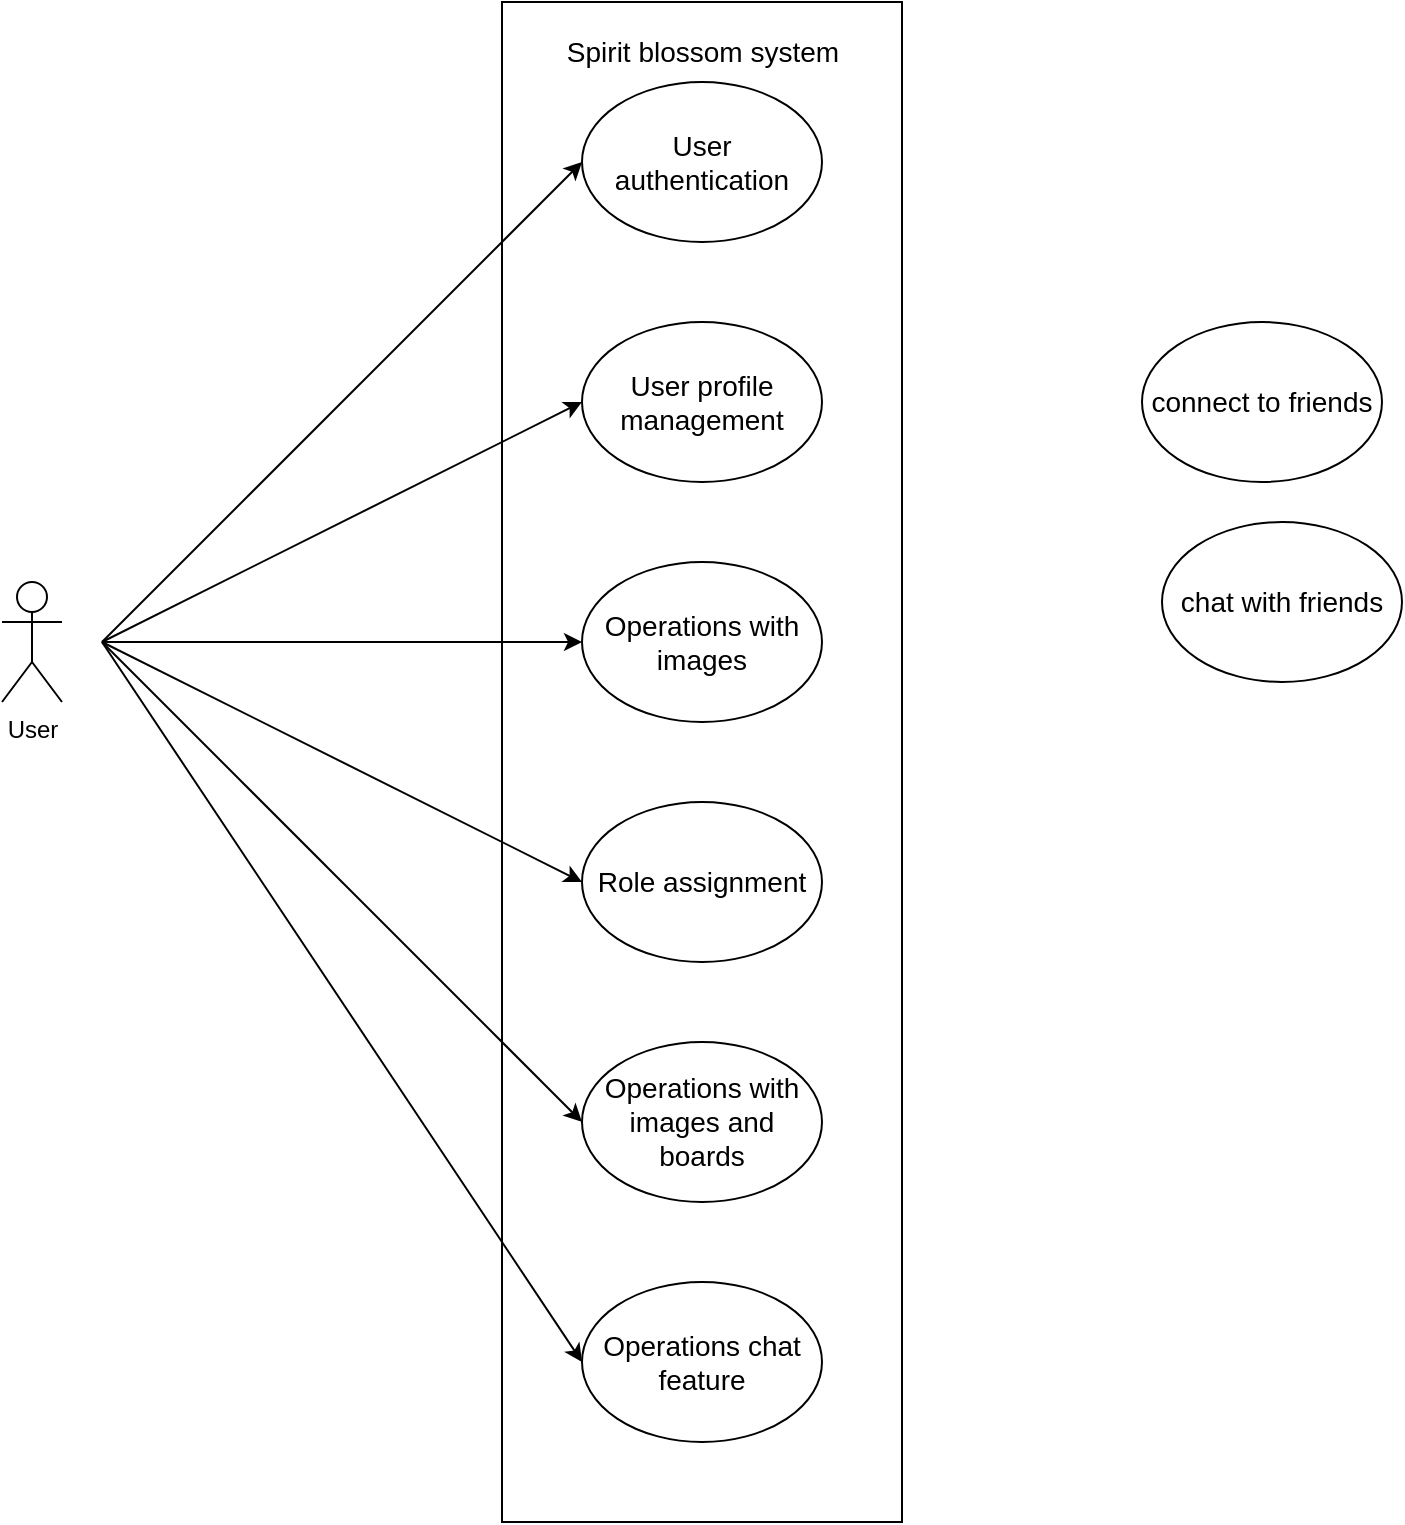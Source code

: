 <mxfile version="27.0.2" pages="5">
  <diagram name="usecase: overview" id="8qd6roZ6ThBv2jXPE47m">
    <mxGraphModel dx="1042" dy="1726" grid="1" gridSize="10" guides="1" tooltips="1" connect="1" arrows="1" fold="1" page="1" pageScale="1" pageWidth="850" pageHeight="1100" math="0" shadow="0">
      <root>
        <mxCell id="0" />
        <mxCell id="1" parent="0" />
        <mxCell id="oI3ljKUJARMwCOaqGTLG-4" value="&lt;span style=&quot;font-size: 14px;&quot;&gt;User profile management&lt;/span&gt;" style="ellipse;whiteSpace=wrap;html=1;fillColor=default;" parent="1" vertex="1">
          <mxGeometry x="600" width="120" height="80" as="geometry" />
        </mxCell>
        <mxCell id="oI3ljKUJARMwCOaqGTLG-6" value="&lt;span style=&quot;font-size: 14px;&quot;&gt;User authentication&lt;/span&gt;" style="ellipse;whiteSpace=wrap;html=1;fillColor=default;" parent="1" vertex="1">
          <mxGeometry x="600" y="-120" width="120" height="80" as="geometry" />
        </mxCell>
        <mxCell id="oI3ljKUJARMwCOaqGTLG-12" value="&lt;span style=&quot;font-size: 14px;&quot;&gt;connect to friends&lt;/span&gt;" style="ellipse;whiteSpace=wrap;html=1;fillColor=none;" parent="1" vertex="1">
          <mxGeometry x="880" width="120" height="80" as="geometry" />
        </mxCell>
        <mxCell id="oI3ljKUJARMwCOaqGTLG-13" value="&lt;span style=&quot;font-size: 14px;&quot;&gt;chat with friends&lt;/span&gt;" style="ellipse;whiteSpace=wrap;html=1;fillColor=none;" parent="1" vertex="1">
          <mxGeometry x="890" y="100" width="120" height="80" as="geometry" />
        </mxCell>
        <mxCell id="oI3ljKUJARMwCOaqGTLG-17" value="&lt;font style=&quot;font-size: 14px;&quot;&gt;Operations with images&lt;/font&gt;" style="ellipse;whiteSpace=wrap;html=1;fillColor=default;" parent="1" vertex="1">
          <mxGeometry x="600" y="120" width="120" height="80" as="geometry" />
        </mxCell>
        <mxCell id="oI3ljKUJARMwCOaqGTLG-18" value="&lt;span style=&quot;font-size: 14px;&quot;&gt;Role assignment&lt;/span&gt;" style="ellipse;whiteSpace=wrap;html=1;fillColor=default;" parent="1" vertex="1">
          <mxGeometry x="600" y="240" width="120" height="80" as="geometry" />
        </mxCell>
        <mxCell id="oI3ljKUJARMwCOaqGTLG-19" value="&lt;font style=&quot;font-size: 14px;&quot;&gt;Operations with images and boards&lt;/font&gt;" style="ellipse;whiteSpace=wrap;html=1;fillColor=default;" parent="1" vertex="1">
          <mxGeometry x="600" y="360" width="120" height="80" as="geometry" />
        </mxCell>
        <mxCell id="oI3ljKUJARMwCOaqGTLG-20" value="&lt;font style=&quot;font-size: 14px;&quot;&gt;Operations chat feature&lt;/font&gt;" style="ellipse;whiteSpace=wrap;html=1;fillColor=default;" parent="1" vertex="1">
          <mxGeometry x="600" y="480" width="120" height="80" as="geometry" />
        </mxCell>
        <mxCell id="oI3ljKUJARMwCOaqGTLG-21" value="User" style="shape=umlActor;verticalLabelPosition=bottom;verticalAlign=top;html=1;outlineConnect=0;" parent="1" vertex="1">
          <mxGeometry x="310" y="130" width="30" height="60" as="geometry" />
        </mxCell>
        <mxCell id="oI3ljKUJARMwCOaqGTLG-22" value="" style="rounded=0;whiteSpace=wrap;html=1;fillColor=none;" parent="1" vertex="1">
          <mxGeometry x="560" y="-160" width="200" height="760" as="geometry" />
        </mxCell>
        <mxCell id="oI3ljKUJARMwCOaqGTLG-23" value="&lt;font style=&quot;font-size: 14px;&quot;&gt;Spirit blossom system&lt;/font&gt;" style="text;html=1;align=center;verticalAlign=middle;resizable=0;points=[];autosize=1;strokeColor=none;fillColor=none;" parent="1" vertex="1">
          <mxGeometry x="580" y="-150" width="160" height="30" as="geometry" />
        </mxCell>
        <mxCell id="oI3ljKUJARMwCOaqGTLG-25" value="" style="endArrow=classic;html=1;rounded=0;entryX=0;entryY=0.5;entryDx=0;entryDy=0;" parent="1" target="oI3ljKUJARMwCOaqGTLG-6" edge="1">
          <mxGeometry width="50" height="50" relative="1" as="geometry">
            <mxPoint x="360" y="160" as="sourcePoint" />
            <mxPoint x="500" y="-20" as="targetPoint" />
          </mxGeometry>
        </mxCell>
        <mxCell id="oI3ljKUJARMwCOaqGTLG-26" value="" style="endArrow=classic;html=1;rounded=0;entryX=0;entryY=0.5;entryDx=0;entryDy=0;" parent="1" target="oI3ljKUJARMwCOaqGTLG-4" edge="1">
          <mxGeometry width="50" height="50" relative="1" as="geometry">
            <mxPoint x="360" y="160" as="sourcePoint" />
            <mxPoint x="610" y="-30" as="targetPoint" />
          </mxGeometry>
        </mxCell>
        <mxCell id="oI3ljKUJARMwCOaqGTLG-27" value="" style="endArrow=classic;html=1;rounded=0;entryX=0;entryY=0.5;entryDx=0;entryDy=0;" parent="1" target="oI3ljKUJARMwCOaqGTLG-17" edge="1">
          <mxGeometry width="50" height="50" relative="1" as="geometry">
            <mxPoint x="360" y="160" as="sourcePoint" />
            <mxPoint x="610" y="70" as="targetPoint" />
          </mxGeometry>
        </mxCell>
        <mxCell id="oI3ljKUJARMwCOaqGTLG-28" value="" style="endArrow=classic;html=1;rounded=0;entryX=0;entryY=0.5;entryDx=0;entryDy=0;" parent="1" target="oI3ljKUJARMwCOaqGTLG-18" edge="1">
          <mxGeometry width="50" height="50" relative="1" as="geometry">
            <mxPoint x="360" y="160" as="sourcePoint" />
            <mxPoint x="610" y="170" as="targetPoint" />
          </mxGeometry>
        </mxCell>
        <mxCell id="oI3ljKUJARMwCOaqGTLG-29" value="" style="endArrow=classic;html=1;rounded=0;entryX=0;entryY=0.5;entryDx=0;entryDy=0;" parent="1" target="oI3ljKUJARMwCOaqGTLG-19" edge="1">
          <mxGeometry width="50" height="50" relative="1" as="geometry">
            <mxPoint x="360" y="160" as="sourcePoint" />
            <mxPoint x="610" y="290" as="targetPoint" />
          </mxGeometry>
        </mxCell>
        <mxCell id="oI3ljKUJARMwCOaqGTLG-30" value="" style="endArrow=classic;html=1;rounded=0;entryX=0;entryY=0.5;entryDx=0;entryDy=0;" parent="1" target="oI3ljKUJARMwCOaqGTLG-20" edge="1">
          <mxGeometry width="50" height="50" relative="1" as="geometry">
            <mxPoint x="360" y="160" as="sourcePoint" />
            <mxPoint x="610" y="410" as="targetPoint" />
          </mxGeometry>
        </mxCell>
      </root>
    </mxGraphModel>
  </diagram>
  <diagram id="8w7cwLsrvtpw3abO1tja" name="usecase: User authentication">
    <mxGraphModel dx="1097" dy="659" grid="1" gridSize="10" guides="1" tooltips="1" connect="1" arrows="1" fold="1" page="1" pageScale="1" pageWidth="850" pageHeight="1100" math="0" shadow="0">
      <root>
        <mxCell id="0" />
        <mxCell id="1" parent="0" />
        <mxCell id="aC15Dz10dUNv0hG7zMVB-1" value="&lt;font style=&quot;font-size: 14px;&quot;&gt;User authentication&lt;/font&gt;" style="ellipse;whiteSpace=wrap;html=1;fillColor=none;" parent="1" vertex="1">
          <mxGeometry x="280" y="280" width="120" height="80" as="geometry" />
        </mxCell>
        <mxCell id="vP6x81Ig6uD0xKK5L43M-1" value="&lt;font style=&quot;font-size: 14px;&quot;&gt;Sign up&lt;/font&gt;" style="ellipse;whiteSpace=wrap;html=1;fillColor=none;" parent="1" vertex="1">
          <mxGeometry x="520" y="440" width="120" height="80" as="geometry" />
        </mxCell>
        <mxCell id="vP6x81Ig6uD0xKK5L43M-2" value="&lt;font style=&quot;font-size: 14px;&quot;&gt;Sign in&lt;/font&gt;" style="ellipse;whiteSpace=wrap;html=1;fillColor=none;" parent="1" vertex="1">
          <mxGeometry x="520" y="160" width="120" height="80" as="geometry" />
        </mxCell>
        <mxCell id="vP6x81Ig6uD0xKK5L43M-4" value="&lt;font style=&quot;font-size: 14px;&quot;&gt;Sign in with email and password&lt;/font&gt;" style="ellipse;whiteSpace=wrap;html=1;fillColor=none;" parent="1" vertex="1">
          <mxGeometry x="760" y="80" width="120" height="80" as="geometry" />
        </mxCell>
        <mxCell id="vP6x81Ig6uD0xKK5L43M-6" value="&lt;font style=&quot;font-size: 14px;&quot;&gt;Sign in with Google&lt;/font&gt;" style="ellipse;whiteSpace=wrap;html=1;fillColor=none;" parent="1" vertex="1">
          <mxGeometry x="760" y="240" width="120" height="80" as="geometry" />
        </mxCell>
        <mxCell id="vP6x81Ig6uD0xKK5L43M-7" value="" style="endArrow=classic;html=1;rounded=0;exitX=1;exitY=0.5;exitDx=0;exitDy=0;entryX=0;entryY=0.5;entryDx=0;entryDy=0;" parent="1" source="aC15Dz10dUNv0hG7zMVB-1" target="vP6x81Ig6uD0xKK5L43M-2" edge="1">
          <mxGeometry width="50" height="50" relative="1" as="geometry">
            <mxPoint x="620" y="230" as="sourcePoint" />
            <mxPoint x="670" y="180" as="targetPoint" />
          </mxGeometry>
        </mxCell>
        <mxCell id="vP6x81Ig6uD0xKK5L43M-8" value="&amp;lt;&amp;lt;include&amp;gt;&amp;gt;" style="edgeLabel;html=1;align=center;verticalAlign=middle;resizable=0;points=[];" parent="vP6x81Ig6uD0xKK5L43M-7" vertex="1" connectable="0">
          <mxGeometry x="-0.014" y="-2" relative="1" as="geometry">
            <mxPoint as="offset" />
          </mxGeometry>
        </mxCell>
        <mxCell id="vP6x81Ig6uD0xKK5L43M-9" value="" style="endArrow=classic;html=1;rounded=0;exitX=1;exitY=0.5;exitDx=0;exitDy=0;entryX=0;entryY=0.5;entryDx=0;entryDy=0;" parent="1" source="aC15Dz10dUNv0hG7zMVB-1" target="vP6x81Ig6uD0xKK5L43M-1" edge="1">
          <mxGeometry width="50" height="50" relative="1" as="geometry">
            <mxPoint x="410" y="330" as="sourcePoint" />
            <mxPoint x="530" y="170" as="targetPoint" />
          </mxGeometry>
        </mxCell>
        <mxCell id="vP6x81Ig6uD0xKK5L43M-10" value="&amp;lt;&amp;lt;include&amp;gt;&amp;gt;" style="edgeLabel;html=1;align=center;verticalAlign=middle;resizable=0;points=[];" parent="vP6x81Ig6uD0xKK5L43M-9" vertex="1" connectable="0">
          <mxGeometry x="-0.014" y="-2" relative="1" as="geometry">
            <mxPoint as="offset" />
          </mxGeometry>
        </mxCell>
        <mxCell id="vP6x81Ig6uD0xKK5L43M-13" value="" style="endArrow=classic;html=1;rounded=0;exitX=1;exitY=0.5;exitDx=0;exitDy=0;entryX=0;entryY=0.5;entryDx=0;entryDy=0;" parent="1" source="vP6x81Ig6uD0xKK5L43M-2" target="vP6x81Ig6uD0xKK5L43M-4" edge="1">
          <mxGeometry width="50" height="50" relative="1" as="geometry">
            <mxPoint x="650" y="170" as="sourcePoint" />
            <mxPoint x="810" y="50" as="targetPoint" />
          </mxGeometry>
        </mxCell>
        <mxCell id="vP6x81Ig6uD0xKK5L43M-14" value="&amp;lt;&amp;lt;include&amp;gt;&amp;gt;" style="edgeLabel;html=1;align=center;verticalAlign=middle;resizable=0;points=[];" parent="vP6x81Ig6uD0xKK5L43M-13" vertex="1" connectable="0">
          <mxGeometry x="-0.014" y="-2" relative="1" as="geometry">
            <mxPoint as="offset" />
          </mxGeometry>
        </mxCell>
        <mxCell id="vP6x81Ig6uD0xKK5L43M-19" value="" style="endArrow=classic;html=1;rounded=0;exitX=0;exitY=0.5;exitDx=0;exitDy=0;entryX=1;entryY=0.5;entryDx=0;entryDy=0;dashed=1;" parent="1" source="vP6x81Ig6uD0xKK5L43M-6" target="vP6x81Ig6uD0xKK5L43M-2" edge="1">
          <mxGeometry width="50" height="50" relative="1" as="geometry">
            <mxPoint x="810" y="50" as="sourcePoint" />
            <mxPoint x="650" y="170" as="targetPoint" />
          </mxGeometry>
        </mxCell>
        <mxCell id="vP6x81Ig6uD0xKK5L43M-20" value="&amp;lt;&amp;lt;extend&amp;gt;&amp;gt;" style="edgeLabel;html=1;align=center;verticalAlign=middle;resizable=0;points=[];" parent="vP6x81Ig6uD0xKK5L43M-19" vertex="1" connectable="0">
          <mxGeometry x="0.018" relative="1" as="geometry">
            <mxPoint as="offset" />
          </mxGeometry>
        </mxCell>
        <mxCell id="vP6x81Ig6uD0xKK5L43M-21" value="&lt;font style=&quot;font-size: 14px;&quot;&gt;Remember password&lt;/font&gt;" style="ellipse;whiteSpace=wrap;html=1;fillColor=none;" parent="1" vertex="1">
          <mxGeometry x="960" y="160" width="120" height="80" as="geometry" />
        </mxCell>
        <mxCell id="vP6x81Ig6uD0xKK5L43M-24" value="" style="endArrow=classic;html=1;rounded=0;exitX=0;exitY=0.5;exitDx=0;exitDy=0;entryX=1;entryY=0.5;entryDx=0;entryDy=0;dashed=1;" parent="1" source="vP6x81Ig6uD0xKK5L43M-21" target="vP6x81Ig6uD0xKK5L43M-4" edge="1">
          <mxGeometry width="50" height="50" relative="1" as="geometry">
            <mxPoint x="1090" y="50" as="sourcePoint" />
            <mxPoint x="930" y="50" as="targetPoint" />
          </mxGeometry>
        </mxCell>
        <mxCell id="vP6x81Ig6uD0xKK5L43M-25" value="&amp;lt;&amp;lt;extend&amp;gt;&amp;gt;" style="edgeLabel;html=1;align=center;verticalAlign=middle;resizable=0;points=[];" parent="vP6x81Ig6uD0xKK5L43M-24" vertex="1" connectable="0">
          <mxGeometry x="0.025" y="-3" relative="1" as="geometry">
            <mxPoint as="offset" />
          </mxGeometry>
        </mxCell>
        <mxCell id="vP6x81Ig6uD0xKK5L43M-30" value="User" style="shape=umlActor;verticalLabelPosition=bottom;verticalAlign=top;html=1;outlineConnect=0;" parent="1" vertex="1">
          <mxGeometry x="100" y="290" width="30" height="60" as="geometry" />
        </mxCell>
        <mxCell id="vP6x81Ig6uD0xKK5L43M-31" value="" style="endArrow=classic;html=1;rounded=0;entryX=0;entryY=0.5;entryDx=0;entryDy=0;" parent="1" target="aC15Dz10dUNv0hG7zMVB-1" edge="1">
          <mxGeometry width="50" height="50" relative="1" as="geometry">
            <mxPoint x="160" y="320" as="sourcePoint" />
            <mxPoint x="220" y="320" as="targetPoint" />
          </mxGeometry>
        </mxCell>
        <mxCell id="vP6x81Ig6uD0xKK5L43M-33" value="&lt;font style=&quot;font-size: 14px;&quot;&gt;Forgot password&lt;/font&gt;" style="ellipse;whiteSpace=wrap;html=1;fillColor=none;" parent="1" vertex="1">
          <mxGeometry x="960" width="120" height="80" as="geometry" />
        </mxCell>
        <mxCell id="vP6x81Ig6uD0xKK5L43M-34" value="" style="endArrow=classic;html=1;rounded=0;exitX=0;exitY=0.5;exitDx=0;exitDy=0;entryX=1;entryY=0.5;entryDx=0;entryDy=0;dashed=1;" parent="1" source="vP6x81Ig6uD0xKK5L43M-33" target="vP6x81Ig6uD0xKK5L43M-4" edge="1">
          <mxGeometry width="50" height="50" relative="1" as="geometry">
            <mxPoint x="800" y="240" as="sourcePoint" />
            <mxPoint x="850" y="190" as="targetPoint" />
          </mxGeometry>
        </mxCell>
        <mxCell id="vP6x81Ig6uD0xKK5L43M-35" value="&amp;lt;&amp;lt;extend&amp;gt;&amp;gt;" style="edgeLabel;html=1;align=center;verticalAlign=middle;resizable=0;points=[];" parent="vP6x81Ig6uD0xKK5L43M-34" vertex="1" connectable="0">
          <mxGeometry x="-0.058" y="-1" relative="1" as="geometry">
            <mxPoint as="offset" />
          </mxGeometry>
        </mxCell>
        <mxCell id="DZKf_0S-HtnkibhxbIH7-1" value="&lt;font style=&quot;font-size: 14px;&quot;&gt;Verify user&#39;s email&lt;/font&gt;" style="ellipse;whiteSpace=wrap;html=1;" vertex="1" parent="1">
          <mxGeometry x="760" y="440" width="120" height="80" as="geometry" />
        </mxCell>
        <mxCell id="DZKf_0S-HtnkibhxbIH7-2" value="" style="endArrow=classic;html=1;rounded=0;exitX=1;exitY=0.5;exitDx=0;exitDy=0;entryX=0;entryY=0.5;entryDx=0;entryDy=0;" edge="1" parent="1" source="vP6x81Ig6uD0xKK5L43M-1" target="DZKf_0S-HtnkibhxbIH7-1">
          <mxGeometry width="50" height="50" relative="1" as="geometry">
            <mxPoint x="660" y="350" as="sourcePoint" />
            <mxPoint x="710" y="300" as="targetPoint" />
          </mxGeometry>
        </mxCell>
        <mxCell id="DZKf_0S-HtnkibhxbIH7-5" value="&amp;lt;&amp;lt;include&amp;gt;&amp;gt;" style="edgeLabel;html=1;align=center;verticalAlign=middle;resizable=0;points=[];" vertex="1" connectable="0" parent="DZKf_0S-HtnkibhxbIH7-2">
          <mxGeometry x="0.017" relative="1" as="geometry">
            <mxPoint as="offset" />
          </mxGeometry>
        </mxCell>
        <mxCell id="DZKf_0S-HtnkibhxbIH7-6" value="&lt;font style=&quot;font-size: 14px;&quot;&gt;enter email&lt;/font&gt;" style="ellipse;whiteSpace=wrap;html=1;" vertex="1" parent="1">
          <mxGeometry x="1040" y="320" width="120" height="80" as="geometry" />
        </mxCell>
        <mxCell id="DZKf_0S-HtnkibhxbIH7-7" value="&lt;font style=&quot;font-size: 14px;&quot;&gt;enter password&lt;/font&gt;" style="ellipse;whiteSpace=wrap;html=1;" vertex="1" parent="1">
          <mxGeometry x="1040" y="560" width="120" height="80" as="geometry" />
        </mxCell>
        <mxCell id="DZKf_0S-HtnkibhxbIH7-8" value="&lt;font style=&quot;font-size: 14px;&quot;&gt;enter username&lt;/font&gt;" style="ellipse;whiteSpace=wrap;html=1;" vertex="1" parent="1">
          <mxGeometry x="1040" y="440" width="120" height="80" as="geometry" />
        </mxCell>
        <mxCell id="DZKf_0S-HtnkibhxbIH7-9" value="" style="endArrow=classic;html=1;rounded=0;exitX=1;exitY=0.5;exitDx=0;exitDy=0;entryX=0;entryY=0.5;entryDx=0;entryDy=0;" edge="1" parent="1" source="DZKf_0S-HtnkibhxbIH7-1" target="DZKf_0S-HtnkibhxbIH7-6">
          <mxGeometry width="50" height="50" relative="1" as="geometry">
            <mxPoint x="890" y="430" as="sourcePoint" />
            <mxPoint x="940" y="380" as="targetPoint" />
          </mxGeometry>
        </mxCell>
        <mxCell id="DZKf_0S-HtnkibhxbIH7-10" value="&amp;lt;&amp;lt;include&amp;gt;&amp;gt;" style="edgeLabel;html=1;align=center;verticalAlign=middle;resizable=0;points=[];" vertex="1" connectable="0" parent="DZKf_0S-HtnkibhxbIH7-9">
          <mxGeometry x="0.031" relative="1" as="geometry">
            <mxPoint as="offset" />
          </mxGeometry>
        </mxCell>
        <mxCell id="DZKf_0S-HtnkibhxbIH7-11" value="" style="endArrow=classic;html=1;rounded=0;exitX=1;exitY=0.5;exitDx=0;exitDy=0;entryX=0;entryY=0.5;entryDx=0;entryDy=0;" edge="1" parent="1" source="DZKf_0S-HtnkibhxbIH7-1" target="DZKf_0S-HtnkibhxbIH7-8">
          <mxGeometry width="50" height="50" relative="1" as="geometry">
            <mxPoint x="890" y="490" as="sourcePoint" />
            <mxPoint x="1050" y="370" as="targetPoint" />
          </mxGeometry>
        </mxCell>
        <mxCell id="DZKf_0S-HtnkibhxbIH7-12" value="&amp;lt;&amp;lt;include&amp;gt;&amp;gt;" style="edgeLabel;html=1;align=center;verticalAlign=middle;resizable=0;points=[];" vertex="1" connectable="0" parent="DZKf_0S-HtnkibhxbIH7-11">
          <mxGeometry x="0.031" relative="1" as="geometry">
            <mxPoint as="offset" />
          </mxGeometry>
        </mxCell>
        <mxCell id="DZKf_0S-HtnkibhxbIH7-13" value="" style="endArrow=classic;html=1;rounded=0;exitX=1;exitY=0.5;exitDx=0;exitDy=0;entryX=0;entryY=0.5;entryDx=0;entryDy=0;" edge="1" parent="1" source="DZKf_0S-HtnkibhxbIH7-1" target="DZKf_0S-HtnkibhxbIH7-7">
          <mxGeometry width="50" height="50" relative="1" as="geometry">
            <mxPoint x="900" y="500" as="sourcePoint" />
            <mxPoint x="1060" y="380" as="targetPoint" />
          </mxGeometry>
        </mxCell>
        <mxCell id="DZKf_0S-HtnkibhxbIH7-14" value="&amp;lt;&amp;lt;include&amp;gt;&amp;gt;" style="edgeLabel;html=1;align=center;verticalAlign=middle;resizable=0;points=[];" vertex="1" connectable="0" parent="DZKf_0S-HtnkibhxbIH7-13">
          <mxGeometry x="0.031" relative="1" as="geometry">
            <mxPoint as="offset" />
          </mxGeometry>
        </mxCell>
      </root>
    </mxGraphModel>
  </diagram>
  <diagram id="n3rxjHz1QMaWnR9atAQM" name="usecase: User profile">
    <mxGraphModel dx="1489" dy="1994" grid="1" gridSize="10" guides="1" tooltips="1" connect="1" arrows="1" fold="1" page="1" pageScale="1" pageWidth="850" pageHeight="1100" math="0" shadow="0">
      <root>
        <mxCell id="0" />
        <mxCell id="1" parent="0" />
        <mxCell id="utJ8WNu7ek2MpzlIrywc-1" value="&lt;font style=&quot;font-size: 14px;&quot;&gt;User profile&lt;/font&gt;" style="ellipse;whiteSpace=wrap;html=1;fillColor=default;" parent="1" vertex="1">
          <mxGeometry x="240" y="240" width="120" height="80" as="geometry" />
        </mxCell>
        <mxCell id="utJ8WNu7ek2MpzlIrywc-2" value="&lt;font style=&quot;font-size: 14px;&quot;&gt;View profile&lt;/font&gt;" style="ellipse;whiteSpace=wrap;html=1;fillColor=default;" parent="1" vertex="1">
          <mxGeometry x="440" y="40" width="120" height="80" as="geometry" />
        </mxCell>
        <mxCell id="utJ8WNu7ek2MpzlIrywc-3" value="&lt;font style=&quot;font-size: 14px;&quot;&gt;Edit profile&lt;/font&gt;" style="ellipse;whiteSpace=wrap;html=1;fillColor=default;" parent="1" vertex="1">
          <mxGeometry x="440" y="640" width="120" height="80" as="geometry" />
        </mxCell>
        <mxCell id="utJ8WNu7ek2MpzlIrywc-4" value="" style="endArrow=classic;html=1;rounded=0;exitX=1;exitY=0.5;exitDx=0;exitDy=0;entryX=0;entryY=0.5;entryDx=0;entryDy=0;" parent="1" source="utJ8WNu7ek2MpzlIrywc-1" target="utJ8WNu7ek2MpzlIrywc-2" edge="1">
          <mxGeometry width="50" height="50" relative="1" as="geometry">
            <mxPoint x="400" y="330" as="sourcePoint" />
            <mxPoint x="450" y="280" as="targetPoint" />
          </mxGeometry>
        </mxCell>
        <mxCell id="utJ8WNu7ek2MpzlIrywc-5" value="&amp;lt;&amp;lt;include&amp;gt;&amp;gt;" style="edgeLabel;html=1;align=center;verticalAlign=middle;resizable=0;points=[];" parent="utJ8WNu7ek2MpzlIrywc-4" vertex="1" connectable="0">
          <mxGeometry x="0.005" y="1" relative="1" as="geometry">
            <mxPoint as="offset" />
          </mxGeometry>
        </mxCell>
        <mxCell id="utJ8WNu7ek2MpzlIrywc-6" value="" style="endArrow=classic;html=1;rounded=0;exitX=1;exitY=0.5;exitDx=0;exitDy=0;entryX=0;entryY=0.5;entryDx=0;entryDy=0;" parent="1" source="utJ8WNu7ek2MpzlIrywc-1" target="utJ8WNu7ek2MpzlIrywc-3" edge="1">
          <mxGeometry width="50" height="50" relative="1" as="geometry">
            <mxPoint x="370" y="290" as="sourcePoint" />
            <mxPoint x="490" y="210" as="targetPoint" />
          </mxGeometry>
        </mxCell>
        <mxCell id="utJ8WNu7ek2MpzlIrywc-7" value="&amp;lt;&amp;lt;include&amp;gt;&amp;gt;" style="edgeLabel;html=1;align=center;verticalAlign=middle;resizable=0;points=[];" parent="utJ8WNu7ek2MpzlIrywc-6" vertex="1" connectable="0">
          <mxGeometry x="0.005" y="1" relative="1" as="geometry">
            <mxPoint as="offset" />
          </mxGeometry>
        </mxCell>
        <mxCell id="utJ8WNu7ek2MpzlIrywc-8" value="user" style="shape=umlActor;verticalLabelPosition=bottom;verticalAlign=top;html=1;outlineConnect=0;" parent="1" vertex="1">
          <mxGeometry x="110" y="250" width="30" height="60" as="geometry" />
        </mxCell>
        <mxCell id="utJ8WNu7ek2MpzlIrywc-10" value="" style="endArrow=classic;html=1;rounded=0;entryX=0;entryY=0.5;entryDx=0;entryDy=0;" parent="1" target="utJ8WNu7ek2MpzlIrywc-1" edge="1">
          <mxGeometry width="50" height="50" relative="1" as="geometry">
            <mxPoint x="150" y="280" as="sourcePoint" />
            <mxPoint x="230" y="300" as="targetPoint" />
          </mxGeometry>
        </mxCell>
        <mxCell id="qVqN7ihgOuUaRI0xkBl_-1" value="&lt;font style=&quot;font-size: 14px;&quot;&gt;View image icon&lt;/font&gt;" style="ellipse;whiteSpace=wrap;html=1;" parent="1" vertex="1">
          <mxGeometry x="710" y="-320" width="120" height="80" as="geometry" />
        </mxCell>
        <mxCell id="qVqN7ihgOuUaRI0xkBl_-2" value="" style="endArrow=classic;html=1;rounded=0;exitX=1;exitY=0.5;exitDx=0;exitDy=0;entryX=0;entryY=0.5;entryDx=0;entryDy=0;" parent="1" source="utJ8WNu7ek2MpzlIrywc-2" target="qVqN7ihgOuUaRI0xkBl_-1" edge="1">
          <mxGeometry width="50" height="50" relative="1" as="geometry">
            <mxPoint x="600" y="350" as="sourcePoint" />
            <mxPoint x="650" y="300" as="targetPoint" />
          </mxGeometry>
        </mxCell>
        <mxCell id="qVqN7ihgOuUaRI0xkBl_-7" value="&amp;lt;&amp;lt;include&amp;gt;&amp;gt;" style="edgeLabel;html=1;align=center;verticalAlign=middle;resizable=0;points=[];" parent="qVqN7ihgOuUaRI0xkBl_-2" vertex="1" connectable="0">
          <mxGeometry x="-0.009" relative="1" as="geometry">
            <mxPoint y="1" as="offset" />
          </mxGeometry>
        </mxCell>
        <mxCell id="qVqN7ihgOuUaRI0xkBl_-3" value="&lt;font style=&quot;font-size: 14px;&quot;&gt;View username&lt;/font&gt;" style="ellipse;whiteSpace=wrap;html=1;" parent="1" vertex="1">
          <mxGeometry x="760" y="-230" width="120" height="80" as="geometry" />
        </mxCell>
        <mxCell id="qVqN7ihgOuUaRI0xkBl_-4" value="&lt;font style=&quot;font-size: 14px;&quot;&gt;View quantity of likes&lt;/font&gt;" style="ellipse;whiteSpace=wrap;html=1;" parent="1" vertex="1">
          <mxGeometry x="780" y="-130" width="120" height="80" as="geometry" />
        </mxCell>
        <mxCell id="qVqN7ihgOuUaRI0xkBl_-5" value="&lt;font style=&quot;font-size: 14px;&quot;&gt;View quantity of comments&lt;/font&gt;" style="ellipse;whiteSpace=wrap;html=1;" parent="1" vertex="1">
          <mxGeometry x="780" y="-10" width="120" height="80" as="geometry" />
        </mxCell>
        <mxCell id="qVqN7ihgOuUaRI0xkBl_-8" value="" style="endArrow=classic;html=1;rounded=0;exitX=1;exitY=0.5;exitDx=0;exitDy=0;entryX=0;entryY=0.5;entryDx=0;entryDy=0;" parent="1" source="utJ8WNu7ek2MpzlIrywc-2" target="qVqN7ihgOuUaRI0xkBl_-3" edge="1">
          <mxGeometry width="50" height="50" relative="1" as="geometry">
            <mxPoint x="610" y="210" as="sourcePoint" />
            <mxPoint x="770" y="-270" as="targetPoint" />
          </mxGeometry>
        </mxCell>
        <mxCell id="qVqN7ihgOuUaRI0xkBl_-9" value="&amp;lt;&amp;lt;include&amp;gt;&amp;gt;" style="edgeLabel;html=1;align=center;verticalAlign=middle;resizable=0;points=[];" parent="qVqN7ihgOuUaRI0xkBl_-8" vertex="1" connectable="0">
          <mxGeometry x="-0.009" relative="1" as="geometry">
            <mxPoint y="1" as="offset" />
          </mxGeometry>
        </mxCell>
        <mxCell id="qVqN7ihgOuUaRI0xkBl_-10" value="" style="endArrow=classic;html=1;rounded=0;exitX=1;exitY=0.5;exitDx=0;exitDy=0;entryX=0;entryY=0.5;entryDx=0;entryDy=0;" parent="1" source="utJ8WNu7ek2MpzlIrywc-2" target="qVqN7ihgOuUaRI0xkBl_-4" edge="1">
          <mxGeometry width="50" height="50" relative="1" as="geometry">
            <mxPoint x="610" y="210" as="sourcePoint" />
            <mxPoint x="770" y="-150" as="targetPoint" />
          </mxGeometry>
        </mxCell>
        <mxCell id="qVqN7ihgOuUaRI0xkBl_-11" value="&amp;lt;&amp;lt;include&amp;gt;&amp;gt;" style="edgeLabel;html=1;align=center;verticalAlign=middle;resizable=0;points=[];" parent="qVqN7ihgOuUaRI0xkBl_-10" vertex="1" connectable="0">
          <mxGeometry x="-0.009" relative="1" as="geometry">
            <mxPoint y="1" as="offset" />
          </mxGeometry>
        </mxCell>
        <mxCell id="qVqN7ihgOuUaRI0xkBl_-12" value="" style="endArrow=classic;html=1;rounded=0;exitX=1;exitY=0.5;exitDx=0;exitDy=0;entryX=0;entryY=0.5;entryDx=0;entryDy=0;" parent="1" source="utJ8WNu7ek2MpzlIrywc-2" target="qVqN7ihgOuUaRI0xkBl_-5" edge="1">
          <mxGeometry width="50" height="50" relative="1" as="geometry">
            <mxPoint x="620" y="220" as="sourcePoint" />
            <mxPoint x="780" y="-140" as="targetPoint" />
          </mxGeometry>
        </mxCell>
        <mxCell id="qVqN7ihgOuUaRI0xkBl_-13" value="&amp;lt;&amp;lt;include&amp;gt;&amp;gt;" style="edgeLabel;html=1;align=center;verticalAlign=middle;resizable=0;points=[];" parent="qVqN7ihgOuUaRI0xkBl_-12" vertex="1" connectable="0">
          <mxGeometry x="-0.009" relative="1" as="geometry">
            <mxPoint y="1" as="offset" />
          </mxGeometry>
        </mxCell>
        <mxCell id="qVqN7ihgOuUaRI0xkBl_-14" value="&lt;font style=&quot;font-size: 14px;&quot;&gt;View X link&lt;/font&gt;" style="ellipse;whiteSpace=wrap;html=1;" parent="1" vertex="1">
          <mxGeometry x="800" y="100" width="120" height="80" as="geometry" />
        </mxCell>
        <mxCell id="qVqN7ihgOuUaRI0xkBl_-15" value="&lt;font style=&quot;font-size: 14px;&quot;&gt;View Instagram link&lt;/font&gt;" style="ellipse;whiteSpace=wrap;html=1;" parent="1" vertex="1">
          <mxGeometry x="800" y="200" width="120" height="80" as="geometry" />
        </mxCell>
        <mxCell id="qVqN7ihgOuUaRI0xkBl_-16" value="&lt;font style=&quot;font-size: 14px;&quot;&gt;View artstation link&lt;/font&gt;" style="ellipse;whiteSpace=wrap;html=1;" parent="1" vertex="1">
          <mxGeometry x="800" y="310" width="120" height="80" as="geometry" />
        </mxCell>
        <mxCell id="qVqN7ihgOuUaRI0xkBl_-17" value="" style="endArrow=classic;html=1;rounded=0;exitX=0;exitY=0.5;exitDx=0;exitDy=0;entryX=1;entryY=0.5;entryDx=0;entryDy=0;dashed=1;" parent="1" source="qVqN7ihgOuUaRI0xkBl_-14" target="utJ8WNu7ek2MpzlIrywc-2" edge="1">
          <mxGeometry width="50" height="50" relative="1" as="geometry">
            <mxPoint x="600" y="260" as="sourcePoint" />
            <mxPoint x="650" y="210" as="targetPoint" />
          </mxGeometry>
        </mxCell>
        <mxCell id="qVqN7ihgOuUaRI0xkBl_-18" value="&amp;lt;&amp;lt;extend&amp;gt;&amp;gt;" style="edgeLabel;html=1;align=center;verticalAlign=middle;resizable=0;points=[];" parent="qVqN7ihgOuUaRI0xkBl_-17" vertex="1" connectable="0">
          <mxGeometry x="0.033" y="2" relative="1" as="geometry">
            <mxPoint as="offset" />
          </mxGeometry>
        </mxCell>
        <mxCell id="qVqN7ihgOuUaRI0xkBl_-19" value="" style="endArrow=classic;html=1;rounded=0;exitX=0;exitY=0.5;exitDx=0;exitDy=0;entryX=1;entryY=0.5;entryDx=0;entryDy=0;dashed=1;" parent="1" source="qVqN7ihgOuUaRI0xkBl_-15" target="utJ8WNu7ek2MpzlIrywc-2" edge="1">
          <mxGeometry width="50" height="50" relative="1" as="geometry">
            <mxPoint x="770" y="190" as="sourcePoint" />
            <mxPoint x="610" y="210" as="targetPoint" />
          </mxGeometry>
        </mxCell>
        <mxCell id="qVqN7ihgOuUaRI0xkBl_-20" value="&amp;lt;&amp;lt;extend&amp;gt;&amp;gt;" style="edgeLabel;html=1;align=center;verticalAlign=middle;resizable=0;points=[];" parent="qVqN7ihgOuUaRI0xkBl_-19" vertex="1" connectable="0">
          <mxGeometry x="0.033" y="2" relative="1" as="geometry">
            <mxPoint as="offset" />
          </mxGeometry>
        </mxCell>
        <mxCell id="qVqN7ihgOuUaRI0xkBl_-21" value="" style="endArrow=classic;html=1;rounded=0;exitX=0;exitY=0.5;exitDx=0;exitDy=0;entryX=1;entryY=0.5;entryDx=0;entryDy=0;dashed=1;" parent="1" source="qVqN7ihgOuUaRI0xkBl_-16" target="utJ8WNu7ek2MpzlIrywc-2" edge="1">
          <mxGeometry width="50" height="50" relative="1" as="geometry">
            <mxPoint x="780" y="200" as="sourcePoint" />
            <mxPoint x="620" y="220" as="targetPoint" />
          </mxGeometry>
        </mxCell>
        <mxCell id="qVqN7ihgOuUaRI0xkBl_-22" value="&amp;lt;&amp;lt;extend&amp;gt;&amp;gt;" style="edgeLabel;html=1;align=center;verticalAlign=middle;resizable=0;points=[];" parent="qVqN7ihgOuUaRI0xkBl_-21" vertex="1" connectable="0">
          <mxGeometry x="0.033" y="2" relative="1" as="geometry">
            <mxPoint as="offset" />
          </mxGeometry>
        </mxCell>
        <mxCell id="qVqN7ihgOuUaRI0xkBl_-24" value="&lt;font style=&quot;font-size: 14px;&quot;&gt;Edit image icon&lt;/font&gt;" style="ellipse;whiteSpace=wrap;html=1;" parent="1" vertex="1">
          <mxGeometry x="680" y="440" width="120" height="80" as="geometry" />
        </mxCell>
        <mxCell id="qVqN7ihgOuUaRI0xkBl_-25" value="&lt;font style=&quot;font-size: 14px;&quot;&gt;Edit username&lt;/font&gt;" style="ellipse;whiteSpace=wrap;html=1;" parent="1" vertex="1">
          <mxGeometry x="750" y="530" width="120" height="80" as="geometry" />
        </mxCell>
        <mxCell id="jydihSB6jbh1CS8Bv-i_-23" value="&lt;font style=&quot;font-size: 14px;&quot;&gt;Edit X link&lt;/font&gt;" style="ellipse;whiteSpace=wrap;html=1;" parent="1" vertex="1">
          <mxGeometry x="780" y="640" width="120" height="80" as="geometry" />
        </mxCell>
        <mxCell id="jydihSB6jbh1CS8Bv-i_-24" value="&lt;font style=&quot;font-size: 14px;&quot;&gt;Edit Instagram link&lt;/font&gt;" style="ellipse;whiteSpace=wrap;html=1;" parent="1" vertex="1">
          <mxGeometry x="770" y="740" width="120" height="80" as="geometry" />
        </mxCell>
        <mxCell id="jydihSB6jbh1CS8Bv-i_-25" value="&lt;font style=&quot;font-size: 14px;&quot;&gt;Edit artstation link&lt;/font&gt;" style="ellipse;whiteSpace=wrap;html=1;" parent="1" vertex="1">
          <mxGeometry x="700" y="830" width="120" height="80" as="geometry" />
        </mxCell>
        <mxCell id="jydihSB6jbh1CS8Bv-i_-26" value="" style="endArrow=classic;html=1;rounded=0;exitX=0;exitY=0.5;exitDx=0;exitDy=0;entryX=1;entryY=0;entryDx=0;entryDy=0;dashed=1;" parent="1" source="qVqN7ihgOuUaRI0xkBl_-24" target="utJ8WNu7ek2MpzlIrywc-3" edge="1">
          <mxGeometry width="50" height="50" relative="1" as="geometry">
            <mxPoint x="720" y="660" as="sourcePoint" />
            <mxPoint x="770" y="610" as="targetPoint" />
          </mxGeometry>
        </mxCell>
        <mxCell id="jydihSB6jbh1CS8Bv-i_-27" value="&amp;lt;&amp;lt;extend&amp;gt;&amp;gt;" style="edgeLabel;html=1;align=center;verticalAlign=middle;resizable=0;points=[];" parent="jydihSB6jbh1CS8Bv-i_-26" vertex="1" connectable="0">
          <mxGeometry x="0.013" y="-2" relative="1" as="geometry">
            <mxPoint as="offset" />
          </mxGeometry>
        </mxCell>
        <mxCell id="jydihSB6jbh1CS8Bv-i_-28" value="" style="endArrow=classic;html=1;rounded=0;exitX=0;exitY=0.5;exitDx=0;exitDy=0;entryX=1;entryY=0;entryDx=0;entryDy=0;dashed=1;" parent="1" source="qVqN7ihgOuUaRI0xkBl_-25" edge="1">
          <mxGeometry width="50" height="50" relative="1" as="geometry">
            <mxPoint x="690" y="490" as="sourcePoint" />
            <mxPoint x="552" y="662" as="targetPoint" />
          </mxGeometry>
        </mxCell>
        <mxCell id="jydihSB6jbh1CS8Bv-i_-29" value="&amp;lt;&amp;lt;extend&amp;gt;&amp;gt;" style="edgeLabel;html=1;align=center;verticalAlign=middle;resizable=0;points=[];" parent="jydihSB6jbh1CS8Bv-i_-28" vertex="1" connectable="0">
          <mxGeometry x="0.013" y="-2" relative="1" as="geometry">
            <mxPoint as="offset" />
          </mxGeometry>
        </mxCell>
        <mxCell id="jydihSB6jbh1CS8Bv-i_-30" value="" style="endArrow=classic;html=1;rounded=0;exitX=0;exitY=0.5;exitDx=0;exitDy=0;entryX=1;entryY=0.5;entryDx=0;entryDy=0;dashed=1;" parent="1" source="jydihSB6jbh1CS8Bv-i_-23" edge="1" target="utJ8WNu7ek2MpzlIrywc-3">
          <mxGeometry width="50" height="50" relative="1" as="geometry">
            <mxPoint x="780" y="600" as="sourcePoint" />
            <mxPoint x="562" y="672" as="targetPoint" />
          </mxGeometry>
        </mxCell>
        <mxCell id="jydihSB6jbh1CS8Bv-i_-31" value="&amp;lt;&amp;lt;extend&amp;gt;&amp;gt;" style="edgeLabel;html=1;align=center;verticalAlign=middle;resizable=0;points=[];" parent="jydihSB6jbh1CS8Bv-i_-30" vertex="1" connectable="0">
          <mxGeometry x="0.013" y="-2" relative="1" as="geometry">
            <mxPoint as="offset" />
          </mxGeometry>
        </mxCell>
        <mxCell id="jydihSB6jbh1CS8Bv-i_-32" value="" style="endArrow=classic;html=1;rounded=0;exitX=0;exitY=0.5;exitDx=0;exitDy=0;entryX=0.967;entryY=0.68;entryDx=0;entryDy=0;dashed=1;entryPerimeter=0;" parent="1" source="jydihSB6jbh1CS8Bv-i_-24" target="utJ8WNu7ek2MpzlIrywc-3" edge="1">
          <mxGeometry width="50" height="50" relative="1" as="geometry">
            <mxPoint x="810" y="710" as="sourcePoint" />
            <mxPoint x="572" y="682" as="targetPoint" />
          </mxGeometry>
        </mxCell>
        <mxCell id="jydihSB6jbh1CS8Bv-i_-33" value="&amp;lt;&amp;lt;extend&amp;gt;&amp;gt;" style="edgeLabel;html=1;align=center;verticalAlign=middle;resizable=0;points=[];" parent="jydihSB6jbh1CS8Bv-i_-32" vertex="1" connectable="0">
          <mxGeometry x="0.013" y="-2" relative="1" as="geometry">
            <mxPoint as="offset" />
          </mxGeometry>
        </mxCell>
        <mxCell id="jydihSB6jbh1CS8Bv-i_-34" value="" style="endArrow=classic;html=1;rounded=0;exitX=0;exitY=0.5;exitDx=0;exitDy=0;entryX=1;entryY=1;entryDx=0;entryDy=0;dashed=1;" parent="1" source="jydihSB6jbh1CS8Bv-i_-25" target="utJ8WNu7ek2MpzlIrywc-3" edge="1">
          <mxGeometry width="50" height="50" relative="1" as="geometry">
            <mxPoint x="820" y="720" as="sourcePoint" />
            <mxPoint x="582" y="692" as="targetPoint" />
          </mxGeometry>
        </mxCell>
        <mxCell id="jydihSB6jbh1CS8Bv-i_-35" value="&amp;lt;&amp;lt;extend&amp;gt;&amp;gt;" style="edgeLabel;html=1;align=center;verticalAlign=middle;resizable=0;points=[];" parent="jydihSB6jbh1CS8Bv-i_-34" vertex="1" connectable="0">
          <mxGeometry x="0.013" y="-2" relative="1" as="geometry">
            <mxPoint as="offset" />
          </mxGeometry>
        </mxCell>
      </root>
    </mxGraphModel>
  </diagram>
  <diagram id="5N1Bzyh1fIREl4ynqUs9" name="usecase: post operations">
    <mxGraphModel dx="1097" dy="1759" grid="1" gridSize="10" guides="1" tooltips="1" connect="1" arrows="1" fold="1" page="1" pageScale="1" pageWidth="850" pageHeight="1100" math="0" shadow="0">
      <root>
        <mxCell id="0" />
        <mxCell id="1" parent="0" />
        <mxCell id="x4p8lNUqlXkyw-Xx6HtX-2" value="&lt;font style=&quot;font-size: 14px;&quot;&gt;post&lt;/font&gt;" style="ellipse;whiteSpace=wrap;html=1;" vertex="1" parent="1">
          <mxGeometry x="240" y="280" width="120" height="80" as="geometry" />
        </mxCell>
        <mxCell id="x4p8lNUqlXkyw-Xx6HtX-4" value="&lt;font style=&quot;font-size: 14px;&quot;&gt;create post&lt;/font&gt;" style="ellipse;whiteSpace=wrap;html=1;" vertex="1" parent="1">
          <mxGeometry x="520" width="120" height="80" as="geometry" />
        </mxCell>
        <mxCell id="x4p8lNUqlXkyw-Xx6HtX-5" value="&lt;span style=&quot;font-size: 14px;&quot;&gt;edit post&lt;/span&gt;" style="ellipse;whiteSpace=wrap;html=1;" vertex="1" parent="1">
          <mxGeometry x="520" y="280" width="120" height="80" as="geometry" />
        </mxCell>
        <mxCell id="x4p8lNUqlXkyw-Xx6HtX-6" value="&lt;span style=&quot;font-size: 14px;&quot;&gt;delete post&lt;/span&gt;" style="ellipse;whiteSpace=wrap;html=1;" vertex="1" parent="1">
          <mxGeometry x="520" y="520" width="120" height="80" as="geometry" />
        </mxCell>
        <mxCell id="x4p8lNUqlXkyw-Xx6HtX-7" value="" style="endArrow=classic;html=1;rounded=0;exitX=1;exitY=0.5;exitDx=0;exitDy=0;entryX=0;entryY=0.5;entryDx=0;entryDy=0;" edge="1" parent="1" source="x4p8lNUqlXkyw-Xx6HtX-2" target="x4p8lNUqlXkyw-Xx6HtX-4">
          <mxGeometry width="50" height="50" relative="1" as="geometry">
            <mxPoint x="440" y="320" as="sourcePoint" />
            <mxPoint x="490" y="270" as="targetPoint" />
          </mxGeometry>
        </mxCell>
        <mxCell id="x4p8lNUqlXkyw-Xx6HtX-8" value="&amp;lt;&amp;lt;include&amp;gt;&amp;gt;" style="edgeLabel;html=1;align=center;verticalAlign=middle;resizable=0;points=[];" vertex="1" connectable="0" parent="x4p8lNUqlXkyw-Xx6HtX-7">
          <mxGeometry x="-0.013" y="-1" relative="1" as="geometry">
            <mxPoint as="offset" />
          </mxGeometry>
        </mxCell>
        <mxCell id="x4p8lNUqlXkyw-Xx6HtX-9" value="" style="endArrow=classic;html=1;rounded=0;exitX=1;exitY=0.5;exitDx=0;exitDy=0;entryX=0;entryY=0.5;entryDx=0;entryDy=0;" edge="1" parent="1" source="x4p8lNUqlXkyw-Xx6HtX-2" target="x4p8lNUqlXkyw-Xx6HtX-5">
          <mxGeometry width="50" height="50" relative="1" as="geometry">
            <mxPoint x="370" y="330" as="sourcePoint" />
            <mxPoint x="530" y="210" as="targetPoint" />
          </mxGeometry>
        </mxCell>
        <mxCell id="x4p8lNUqlXkyw-Xx6HtX-10" value="&amp;lt;&amp;lt;include&amp;gt;&amp;gt;" style="edgeLabel;html=1;align=center;verticalAlign=middle;resizable=0;points=[];" vertex="1" connectable="0" parent="x4p8lNUqlXkyw-Xx6HtX-9">
          <mxGeometry x="-0.013" y="-1" relative="1" as="geometry">
            <mxPoint as="offset" />
          </mxGeometry>
        </mxCell>
        <mxCell id="x4p8lNUqlXkyw-Xx6HtX-12" value="" style="endArrow=classic;html=1;rounded=0;exitX=1;exitY=0.5;exitDx=0;exitDy=0;entryX=0;entryY=0.5;entryDx=0;entryDy=0;" edge="1" parent="1" source="x4p8lNUqlXkyw-Xx6HtX-2" target="x4p8lNUqlXkyw-Xx6HtX-6">
          <mxGeometry width="50" height="50" relative="1" as="geometry">
            <mxPoint x="370" y="330" as="sourcePoint" />
            <mxPoint x="530" y="330" as="targetPoint" />
          </mxGeometry>
        </mxCell>
        <mxCell id="x4p8lNUqlXkyw-Xx6HtX-13" value="&amp;lt;&amp;lt;include&amp;gt;&amp;gt;" style="edgeLabel;html=1;align=center;verticalAlign=middle;resizable=0;points=[];" vertex="1" connectable="0" parent="x4p8lNUqlXkyw-Xx6HtX-12">
          <mxGeometry x="-0.013" y="-1" relative="1" as="geometry">
            <mxPoint as="offset" />
          </mxGeometry>
        </mxCell>
        <mxCell id="x4p8lNUqlXkyw-Xx6HtX-14" value="&lt;font style=&quot;font-size: 14px;&quot;&gt;upload image&lt;/font&gt;" style="ellipse;whiteSpace=wrap;html=1;" vertex="1" parent="1">
          <mxGeometry x="700" y="-140" width="120" height="80" as="geometry" />
        </mxCell>
        <mxCell id="x4p8lNUqlXkyw-Xx6HtX-15" value="&lt;span style=&quot;font-size: 14px;&quot;&gt;enter description&lt;/span&gt;" style="ellipse;whiteSpace=wrap;html=1;" vertex="1" parent="1">
          <mxGeometry x="750" y="-30" width="120" height="80" as="geometry" />
        </mxCell>
        <mxCell id="x4p8lNUqlXkyw-Xx6HtX-16" value="&lt;span style=&quot;font-size: 14px;&quot;&gt;enter hastag&lt;/span&gt;" style="ellipse;whiteSpace=wrap;html=1;" vertex="1" parent="1">
          <mxGeometry x="760" y="70" width="120" height="80" as="geometry" />
        </mxCell>
        <mxCell id="x4p8lNUqlXkyw-Xx6HtX-17" value="" style="endArrow=classic;html=1;rounded=0;exitX=1;exitY=0.5;exitDx=0;exitDy=0;entryX=0;entryY=0.5;entryDx=0;entryDy=0;" edge="1" parent="1" source="x4p8lNUqlXkyw-Xx6HtX-4" target="x4p8lNUqlXkyw-Xx6HtX-14">
          <mxGeometry width="50" height="50" relative="1" as="geometry">
            <mxPoint x="640" y="80" as="sourcePoint" />
            <mxPoint x="690" y="30" as="targetPoint" />
          </mxGeometry>
        </mxCell>
        <mxCell id="x4p8lNUqlXkyw-Xx6HtX-20" value="&amp;lt;&amp;lt;include&amp;gt;&amp;gt;" style="edgeLabel;html=1;align=center;verticalAlign=middle;resizable=0;points=[];" vertex="1" connectable="0" parent="x4p8lNUqlXkyw-Xx6HtX-17">
          <mxGeometry x="0.001" y="1" relative="1" as="geometry">
            <mxPoint as="offset" />
          </mxGeometry>
        </mxCell>
        <mxCell id="x4p8lNUqlXkyw-Xx6HtX-18" value="" style="endArrow=classic;html=1;rounded=0;exitX=1;exitY=0.5;exitDx=0;exitDy=0;entryX=0;entryY=0.5;entryDx=0;entryDy=0;" edge="1" parent="1" source="x4p8lNUqlXkyw-Xx6HtX-4" target="x4p8lNUqlXkyw-Xx6HtX-15">
          <mxGeometry width="50" height="50" relative="1" as="geometry">
            <mxPoint x="650" y="50" as="sourcePoint" />
            <mxPoint x="770" y="-70" as="targetPoint" />
          </mxGeometry>
        </mxCell>
        <mxCell id="x4p8lNUqlXkyw-Xx6HtX-21" value="&amp;lt;&amp;lt;include&amp;gt;&amp;gt;" style="edgeLabel;html=1;align=center;verticalAlign=middle;resizable=0;points=[];" vertex="1" connectable="0" parent="x4p8lNUqlXkyw-Xx6HtX-18">
          <mxGeometry x="0.015" relative="1" as="geometry">
            <mxPoint as="offset" />
          </mxGeometry>
        </mxCell>
        <mxCell id="x4p8lNUqlXkyw-Xx6HtX-19" value="" style="endArrow=classic;html=1;rounded=0;exitX=1;exitY=0.5;exitDx=0;exitDy=0;entryX=0;entryY=0.5;entryDx=0;entryDy=0;" edge="1" parent="1" source="x4p8lNUqlXkyw-Xx6HtX-4" target="x4p8lNUqlXkyw-Xx6HtX-16">
          <mxGeometry width="50" height="50" relative="1" as="geometry">
            <mxPoint x="650" y="50" as="sourcePoint" />
            <mxPoint x="810" y="50" as="targetPoint" />
          </mxGeometry>
        </mxCell>
        <mxCell id="x4p8lNUqlXkyw-Xx6HtX-22" value="&amp;lt;&amp;lt;include&amp;gt;&amp;gt;" style="edgeLabel;html=1;align=center;verticalAlign=middle;resizable=0;points=[];" vertex="1" connectable="0" parent="x4p8lNUqlXkyw-Xx6HtX-19">
          <mxGeometry x="-0.014" y="1" relative="1" as="geometry">
            <mxPoint as="offset" />
          </mxGeometry>
        </mxCell>
        <mxCell id="x4p8lNUqlXkyw-Xx6HtX-26" value="&lt;font style=&quot;font-size: 14px;&quot;&gt;edit image&lt;/font&gt;" style="ellipse;whiteSpace=wrap;html=1;" vertex="1" parent="1">
          <mxGeometry x="760" y="190" width="120" height="80" as="geometry" />
        </mxCell>
        <mxCell id="x4p8lNUqlXkyw-Xx6HtX-27" value="&lt;span style=&quot;font-size: 14px;&quot;&gt;edit description&lt;/span&gt;" style="ellipse;whiteSpace=wrap;html=1;" vertex="1" parent="1">
          <mxGeometry x="760" y="280" width="120" height="80" as="geometry" />
        </mxCell>
        <mxCell id="x4p8lNUqlXkyw-Xx6HtX-28" value="&lt;span style=&quot;font-size: 14px;&quot;&gt;edit hastag&lt;/span&gt;" style="ellipse;whiteSpace=wrap;html=1;" vertex="1" parent="1">
          <mxGeometry x="760" y="380" width="120" height="80" as="geometry" />
        </mxCell>
        <mxCell id="x4p8lNUqlXkyw-Xx6HtX-35" value="&lt;font style=&quot;font-size: 14px;&quot;&gt;check post existence&lt;/font&gt;" style="ellipse;whiteSpace=wrap;html=1;" vertex="1" parent="1">
          <mxGeometry x="1040" y="280" width="120" height="80" as="geometry" />
        </mxCell>
        <mxCell id="x4p8lNUqlXkyw-Xx6HtX-36" value="" style="endArrow=classic;html=1;rounded=0;exitX=1;exitY=0.5;exitDx=0;exitDy=0;entryX=0;entryY=0;entryDx=0;entryDy=0;" edge="1" parent="1" source="x4p8lNUqlXkyw-Xx6HtX-26" target="x4p8lNUqlXkyw-Xx6HtX-35">
          <mxGeometry width="50" height="50" relative="1" as="geometry">
            <mxPoint x="920" y="310" as="sourcePoint" />
            <mxPoint x="970" y="260" as="targetPoint" />
          </mxGeometry>
        </mxCell>
        <mxCell id="x4p8lNUqlXkyw-Xx6HtX-43" value="&amp;lt;&amp;lt;include&amp;gt;&amp;gt;" style="edgeLabel;html=1;align=center;verticalAlign=middle;resizable=0;points=[];" vertex="1" connectable="0" parent="x4p8lNUqlXkyw-Xx6HtX-36">
          <mxGeometry x="0.004" y="-1" relative="1" as="geometry">
            <mxPoint as="offset" />
          </mxGeometry>
        </mxCell>
        <mxCell id="x4p8lNUqlXkyw-Xx6HtX-37" value="" style="endArrow=classic;html=1;rounded=0;exitX=0;exitY=0.5;exitDx=0;exitDy=0;entryX=1;entryY=0;entryDx=0;entryDy=0;dashed=1;" edge="1" parent="1" source="x4p8lNUqlXkyw-Xx6HtX-26" target="x4p8lNUqlXkyw-Xx6HtX-5">
          <mxGeometry width="50" height="50" relative="1" as="geometry">
            <mxPoint x="790" y="310" as="sourcePoint" />
            <mxPoint x="840" y="260" as="targetPoint" />
          </mxGeometry>
        </mxCell>
        <mxCell id="x4p8lNUqlXkyw-Xx6HtX-38" value="&amp;lt;&amp;lt;extend&amp;gt;&amp;gt;" style="edgeLabel;html=1;align=center;verticalAlign=middle;resizable=0;points=[];" vertex="1" connectable="0" parent="x4p8lNUqlXkyw-Xx6HtX-37">
          <mxGeometry x="0.008" y="-1" relative="1" as="geometry">
            <mxPoint as="offset" />
          </mxGeometry>
        </mxCell>
        <mxCell id="x4p8lNUqlXkyw-Xx6HtX-39" value="" style="endArrow=classic;html=1;rounded=0;exitX=0;exitY=0.5;exitDx=0;exitDy=0;entryX=1;entryY=0.5;entryDx=0;entryDy=0;dashed=1;" edge="1" parent="1" source="x4p8lNUqlXkyw-Xx6HtX-27" target="x4p8lNUqlXkyw-Xx6HtX-5">
          <mxGeometry width="50" height="50" relative="1" as="geometry">
            <mxPoint x="770" y="240" as="sourcePoint" />
            <mxPoint x="650" y="330" as="targetPoint" />
          </mxGeometry>
        </mxCell>
        <mxCell id="x4p8lNUqlXkyw-Xx6HtX-40" value="&amp;lt;&amp;lt;extend&amp;gt;&amp;gt;" style="edgeLabel;html=1;align=center;verticalAlign=middle;resizable=0;points=[];" vertex="1" connectable="0" parent="x4p8lNUqlXkyw-Xx6HtX-39">
          <mxGeometry x="0.008" y="-1" relative="1" as="geometry">
            <mxPoint as="offset" />
          </mxGeometry>
        </mxCell>
        <mxCell id="x4p8lNUqlXkyw-Xx6HtX-41" value="" style="endArrow=classic;html=1;rounded=0;exitX=0;exitY=0.5;exitDx=0;exitDy=0;entryX=1;entryY=1;entryDx=0;entryDy=0;dashed=1;" edge="1" parent="1" source="x4p8lNUqlXkyw-Xx6HtX-28" target="x4p8lNUqlXkyw-Xx6HtX-5">
          <mxGeometry width="50" height="50" relative="1" as="geometry">
            <mxPoint x="780" y="250" as="sourcePoint" />
            <mxPoint x="660" y="340" as="targetPoint" />
          </mxGeometry>
        </mxCell>
        <mxCell id="x4p8lNUqlXkyw-Xx6HtX-42" value="&amp;lt;&amp;lt;extend&amp;gt;&amp;gt;" style="edgeLabel;html=1;align=center;verticalAlign=middle;resizable=0;points=[];" vertex="1" connectable="0" parent="x4p8lNUqlXkyw-Xx6HtX-41">
          <mxGeometry x="0.008" y="-1" relative="1" as="geometry">
            <mxPoint as="offset" />
          </mxGeometry>
        </mxCell>
        <mxCell id="x4p8lNUqlXkyw-Xx6HtX-44" value="" style="endArrow=classic;html=1;rounded=0;exitX=1;exitY=0.5;exitDx=0;exitDy=0;entryX=0;entryY=0.5;entryDx=0;entryDy=0;" edge="1" parent="1" source="x4p8lNUqlXkyw-Xx6HtX-27" target="x4p8lNUqlXkyw-Xx6HtX-35">
          <mxGeometry width="50" height="50" relative="1" as="geometry">
            <mxPoint x="890" y="240" as="sourcePoint" />
            <mxPoint x="1090" y="330" as="targetPoint" />
          </mxGeometry>
        </mxCell>
        <mxCell id="x4p8lNUqlXkyw-Xx6HtX-45" value="&amp;lt;&amp;lt;include&amp;gt;&amp;gt;" style="edgeLabel;html=1;align=center;verticalAlign=middle;resizable=0;points=[];" vertex="1" connectable="0" parent="x4p8lNUqlXkyw-Xx6HtX-44">
          <mxGeometry x="0.004" y="-1" relative="1" as="geometry">
            <mxPoint as="offset" />
          </mxGeometry>
        </mxCell>
        <mxCell id="x4p8lNUqlXkyw-Xx6HtX-46" value="" style="endArrow=classic;html=1;rounded=0;exitX=1;exitY=0.5;exitDx=0;exitDy=0;entryX=0;entryY=1;entryDx=0;entryDy=0;" edge="1" parent="1" source="x4p8lNUqlXkyw-Xx6HtX-28" target="x4p8lNUqlXkyw-Xx6HtX-35">
          <mxGeometry width="50" height="50" relative="1" as="geometry">
            <mxPoint x="890" y="240" as="sourcePoint" />
            <mxPoint x="1108" y="302" as="targetPoint" />
          </mxGeometry>
        </mxCell>
        <mxCell id="x4p8lNUqlXkyw-Xx6HtX-47" value="&amp;lt;&amp;lt;include&amp;gt;&amp;gt;" style="edgeLabel;html=1;align=center;verticalAlign=middle;resizable=0;points=[];" vertex="1" connectable="0" parent="x4p8lNUqlXkyw-Xx6HtX-46">
          <mxGeometry x="0.004" y="-1" relative="1" as="geometry">
            <mxPoint as="offset" />
          </mxGeometry>
        </mxCell>
        <mxCell id="x4p8lNUqlXkyw-Xx6HtX-48" value="&lt;span style=&quot;font-size: 14px;&quot;&gt;check post existence&lt;/span&gt;" style="ellipse;whiteSpace=wrap;html=1;" vertex="1" parent="1">
          <mxGeometry x="800" y="520" width="120" height="80" as="geometry" />
        </mxCell>
        <mxCell id="x4p8lNUqlXkyw-Xx6HtX-49" value="" style="endArrow=classic;html=1;rounded=0;exitX=1;exitY=0.5;exitDx=0;exitDy=0;entryX=0;entryY=0.5;entryDx=0;entryDy=0;" edge="1" parent="1" source="x4p8lNUqlXkyw-Xx6HtX-6" target="x4p8lNUqlXkyw-Xx6HtX-48">
          <mxGeometry width="50" height="50" relative="1" as="geometry">
            <mxPoint x="740" y="540" as="sourcePoint" />
            <mxPoint x="790" y="490" as="targetPoint" />
          </mxGeometry>
        </mxCell>
        <mxCell id="x4p8lNUqlXkyw-Xx6HtX-50" value="&amp;lt;&amp;lt;include&amp;gt;&amp;gt;" style="edgeLabel;html=1;align=center;verticalAlign=middle;resizable=0;points=[];" vertex="1" connectable="0" parent="x4p8lNUqlXkyw-Xx6HtX-49">
          <mxGeometry x="-0.008" y="1" relative="1" as="geometry">
            <mxPoint as="offset" />
          </mxGeometry>
        </mxCell>
        <mxCell id="Dxfnsdia9KvwIH1-2imO-1" value="&lt;span style=&quot;font-size: 14px;&quot;&gt;read post&lt;/span&gt;" style="ellipse;whiteSpace=wrap;html=1;" vertex="1" parent="1">
          <mxGeometry x="520" y="890" width="120" height="80" as="geometry" />
        </mxCell>
        <mxCell id="Dxfnsdia9KvwIH1-2imO-2" value="&lt;font style=&quot;font-size: 14px;&quot;&gt;view image&lt;/font&gt;" style="ellipse;whiteSpace=wrap;html=1;" vertex="1" parent="1">
          <mxGeometry x="760" y="630" width="120" height="80" as="geometry" />
        </mxCell>
        <mxCell id="Dxfnsdia9KvwIH1-2imO-3" value="&lt;font style=&quot;font-size: 14px;&quot;&gt;view description&lt;/font&gt;" style="ellipse;whiteSpace=wrap;html=1;" vertex="1" parent="1">
          <mxGeometry x="800" y="730" width="120" height="80" as="geometry" />
        </mxCell>
        <mxCell id="Dxfnsdia9KvwIH1-2imO-4" value="&lt;font style=&quot;font-size: 14px;&quot;&gt;view hashtag&lt;/font&gt;" style="ellipse;whiteSpace=wrap;html=1;" vertex="1" parent="1">
          <mxGeometry x="800" y="820" width="120" height="80" as="geometry" />
        </mxCell>
        <mxCell id="Dxfnsdia9KvwIH1-2imO-5" value="&lt;font style=&quot;font-size: 14px;&quot;&gt;view quantity of likes&lt;/font&gt;" style="ellipse;whiteSpace=wrap;html=1;" vertex="1" parent="1">
          <mxGeometry x="800" y="910" width="120" height="80" as="geometry" />
        </mxCell>
        <mxCell id="Dxfnsdia9KvwIH1-2imO-6" value="&lt;font style=&quot;font-size: 14px;&quot;&gt;view quantity of comments&lt;/font&gt;" style="ellipse;whiteSpace=wrap;html=1;" vertex="1" parent="1">
          <mxGeometry x="800" y="1010" width="120" height="80" as="geometry" />
        </mxCell>
        <mxCell id="Dxfnsdia9KvwIH1-2imO-7" value="&lt;span style=&quot;font-size: 14px;&quot;&gt;save post to board&lt;/span&gt;" style="ellipse;whiteSpace=wrap;html=1;" vertex="1" parent="1">
          <mxGeometry x="770" y="1110" width="120" height="80" as="geometry" />
        </mxCell>
        <mxCell id="Dxfnsdia9KvwIH1-2imO-8" value="" style="endArrow=classic;html=1;rounded=0;exitX=1;exitY=0.5;exitDx=0;exitDy=0;entryX=0;entryY=0.5;entryDx=0;entryDy=0;" edge="1" parent="1" source="Dxfnsdia9KvwIH1-2imO-1" target="Dxfnsdia9KvwIH1-2imO-2">
          <mxGeometry width="50" height="50" relative="1" as="geometry">
            <mxPoint x="710.0" y="730" as="sourcePoint" />
            <mxPoint x="730" y="820" as="targetPoint" />
          </mxGeometry>
        </mxCell>
        <mxCell id="Dxfnsdia9KvwIH1-2imO-9" value="&amp;lt;&amp;lt;include&amp;gt;&amp;gt;" style="edgeLabel;html=1;align=center;verticalAlign=middle;resizable=0;points=[];" vertex="1" connectable="0" parent="Dxfnsdia9KvwIH1-2imO-8">
          <mxGeometry x="-0.015" relative="1" as="geometry">
            <mxPoint as="offset" />
          </mxGeometry>
        </mxCell>
        <mxCell id="Dxfnsdia9KvwIH1-2imO-10" value="" style="endArrow=classic;html=1;rounded=0;exitX=1;exitY=0.5;exitDx=0;exitDy=0;entryX=0;entryY=0.5;entryDx=0;entryDy=0;" edge="1" parent="1" source="Dxfnsdia9KvwIH1-2imO-1" target="Dxfnsdia9KvwIH1-2imO-3">
          <mxGeometry width="50" height="50" relative="1" as="geometry">
            <mxPoint x="650" y="810" as="sourcePoint" />
            <mxPoint x="810" y="690" as="targetPoint" />
          </mxGeometry>
        </mxCell>
        <mxCell id="Dxfnsdia9KvwIH1-2imO-11" value="&amp;lt;&amp;lt;include&amp;gt;&amp;gt;" style="edgeLabel;html=1;align=center;verticalAlign=middle;resizable=0;points=[];" vertex="1" connectable="0" parent="Dxfnsdia9KvwIH1-2imO-10">
          <mxGeometry x="-0.015" relative="1" as="geometry">
            <mxPoint as="offset" />
          </mxGeometry>
        </mxCell>
        <mxCell id="Dxfnsdia9KvwIH1-2imO-12" value="" style="endArrow=classic;html=1;rounded=0;exitX=1;exitY=0.5;exitDx=0;exitDy=0;entryX=0;entryY=0.5;entryDx=0;entryDy=0;" edge="1" parent="1" source="Dxfnsdia9KvwIH1-2imO-1" target="Dxfnsdia9KvwIH1-2imO-4">
          <mxGeometry width="50" height="50" relative="1" as="geometry">
            <mxPoint x="650" y="810" as="sourcePoint" />
            <mxPoint x="810" y="780" as="targetPoint" />
          </mxGeometry>
        </mxCell>
        <mxCell id="Dxfnsdia9KvwIH1-2imO-13" value="&amp;lt;&amp;lt;include&amp;gt;&amp;gt;" style="edgeLabel;html=1;align=center;verticalAlign=middle;resizable=0;points=[];" vertex="1" connectable="0" parent="Dxfnsdia9KvwIH1-2imO-12">
          <mxGeometry x="-0.015" relative="1" as="geometry">
            <mxPoint as="offset" />
          </mxGeometry>
        </mxCell>
        <mxCell id="Dxfnsdia9KvwIH1-2imO-14" value="" style="endArrow=classic;html=1;rounded=0;exitX=1;exitY=0.5;exitDx=0;exitDy=0;entryX=0;entryY=0.5;entryDx=0;entryDy=0;" edge="1" parent="1" source="Dxfnsdia9KvwIH1-2imO-1" target="Dxfnsdia9KvwIH1-2imO-5">
          <mxGeometry width="50" height="50" relative="1" as="geometry">
            <mxPoint x="650" y="810" as="sourcePoint" />
            <mxPoint x="810" y="870" as="targetPoint" />
          </mxGeometry>
        </mxCell>
        <mxCell id="Dxfnsdia9KvwIH1-2imO-15" value="&amp;lt;&amp;lt;include&amp;gt;&amp;gt;" style="edgeLabel;html=1;align=center;verticalAlign=middle;resizable=0;points=[];" vertex="1" connectable="0" parent="Dxfnsdia9KvwIH1-2imO-14">
          <mxGeometry x="-0.015" relative="1" as="geometry">
            <mxPoint as="offset" />
          </mxGeometry>
        </mxCell>
        <mxCell id="Dxfnsdia9KvwIH1-2imO-16" value="" style="endArrow=classic;html=1;rounded=0;exitX=1;exitY=0.5;exitDx=0;exitDy=0;entryX=0;entryY=0.5;entryDx=0;entryDy=0;" edge="1" parent="1" source="Dxfnsdia9KvwIH1-2imO-1" target="Dxfnsdia9KvwIH1-2imO-6">
          <mxGeometry width="50" height="50" relative="1" as="geometry">
            <mxPoint x="650" y="810" as="sourcePoint" />
            <mxPoint x="810" y="960" as="targetPoint" />
          </mxGeometry>
        </mxCell>
        <mxCell id="Dxfnsdia9KvwIH1-2imO-17" value="&amp;lt;&amp;lt;include&amp;gt;&amp;gt;" style="edgeLabel;html=1;align=center;verticalAlign=middle;resizable=0;points=[];" vertex="1" connectable="0" parent="Dxfnsdia9KvwIH1-2imO-16">
          <mxGeometry x="-0.015" relative="1" as="geometry">
            <mxPoint as="offset" />
          </mxGeometry>
        </mxCell>
        <mxCell id="Dxfnsdia9KvwIH1-2imO-18" value="" style="endArrow=classic;html=1;rounded=0;exitX=1;exitY=0.5;exitDx=0;exitDy=0;entryX=0;entryY=0.5;entryDx=0;entryDy=0;" edge="1" parent="1" source="Dxfnsdia9KvwIH1-2imO-1" target="Dxfnsdia9KvwIH1-2imO-7">
          <mxGeometry width="50" height="50" relative="1" as="geometry">
            <mxPoint x="650" y="810" as="sourcePoint" />
            <mxPoint x="810" y="1060" as="targetPoint" />
          </mxGeometry>
        </mxCell>
        <mxCell id="Dxfnsdia9KvwIH1-2imO-19" value="&amp;lt;&amp;lt;include&amp;gt;&amp;gt;" style="edgeLabel;html=1;align=center;verticalAlign=middle;resizable=0;points=[];" vertex="1" connectable="0" parent="Dxfnsdia9KvwIH1-2imO-18">
          <mxGeometry x="-0.015" relative="1" as="geometry">
            <mxPoint as="offset" />
          </mxGeometry>
        </mxCell>
        <mxCell id="Dxfnsdia9KvwIH1-2imO-20" value="" style="endArrow=classic;html=1;rounded=0;exitX=1;exitY=0.5;exitDx=0;exitDy=0;entryX=0;entryY=0.5;entryDx=0;entryDy=0;" edge="1" parent="1" source="x4p8lNUqlXkyw-Xx6HtX-2" target="Dxfnsdia9KvwIH1-2imO-1">
          <mxGeometry width="50" height="50" relative="1" as="geometry">
            <mxPoint x="250" y="600" as="sourcePoint" />
            <mxPoint x="300" y="550" as="targetPoint" />
          </mxGeometry>
        </mxCell>
        <mxCell id="Dxfnsdia9KvwIH1-2imO-21" value="&amp;lt;&amp;lt;include&amp;gt;&amp;gt;" style="edgeLabel;html=1;align=center;verticalAlign=middle;resizable=0;points=[];" vertex="1" connectable="0" parent="Dxfnsdia9KvwIH1-2imO-20">
          <mxGeometry x="-0.001" y="-1" relative="1" as="geometry">
            <mxPoint as="offset" />
          </mxGeometry>
        </mxCell>
      </root>
    </mxGraphModel>
  </diagram>
  <diagram id="j8xAbYJLIf6WMMZe70Cf" name="usecase: operations with boards">
    <mxGraphModel dx="1028" dy="595" grid="1" gridSize="10" guides="1" tooltips="1" connect="1" arrows="1" fold="1" page="1" pageScale="1" pageWidth="850" pageHeight="1100" math="0" shadow="0">
      <root>
        <mxCell id="0" />
        <mxCell id="1" parent="0" />
        <mxCell id="KaFQpI9xcK8iMK_SoTX--1" value="&lt;font style=&quot;font-size: 14px;&quot;&gt;Opeartion with boards&lt;/font&gt;" style="ellipse;whiteSpace=wrap;html=1;" vertex="1" parent="1">
          <mxGeometry x="360" y="300" width="120" height="80" as="geometry" />
        </mxCell>
        <mxCell id="XfcTB0OeNbyDBVbysfX6-1" value="&lt;span style=&quot;font-size: 14px;&quot;&gt;create boards&lt;/span&gt;" style="ellipse;whiteSpace=wrap;html=1;fillColor=none;" vertex="1" parent="1">
          <mxGeometry x="720" y="120" width="120" height="80" as="geometry" />
        </mxCell>
        <mxCell id="XfcTB0OeNbyDBVbysfX6-3" value="&lt;span style=&quot;font-size: 14px;&quot;&gt;read boards&lt;/span&gt;" style="ellipse;whiteSpace=wrap;html=1;fillColor=none;" vertex="1" parent="1">
          <mxGeometry x="720" y="240" width="120" height="80" as="geometry" />
        </mxCell>
        <mxCell id="XfcTB0OeNbyDBVbysfX6-4" value="&lt;span style=&quot;font-size: 14px;&quot;&gt;update boards&lt;/span&gt;" style="ellipse;whiteSpace=wrap;html=1;fillColor=none;" vertex="1" parent="1">
          <mxGeometry x="720" y="360" width="120" height="80" as="geometry" />
        </mxCell>
        <mxCell id="XfcTB0OeNbyDBVbysfX6-5" value="&lt;span style=&quot;font-size: 14px;&quot;&gt;delete boards&lt;/span&gt;" style="ellipse;whiteSpace=wrap;html=1;fillColor=none;" vertex="1" parent="1">
          <mxGeometry x="720" y="480" width="120" height="80" as="geometry" />
        </mxCell>
        <mxCell id="XfcTB0OeNbyDBVbysfX6-6" value="" style="endArrow=classic;html=1;rounded=0;exitX=1;exitY=0.5;exitDx=0;exitDy=0;entryX=0;entryY=0.5;entryDx=0;entryDy=0;" edge="1" parent="1" source="KaFQpI9xcK8iMK_SoTX--1" target="XfcTB0OeNbyDBVbysfX6-1">
          <mxGeometry width="50" height="50" relative="1" as="geometry">
            <mxPoint x="620" y="380" as="sourcePoint" />
            <mxPoint x="670" y="330" as="targetPoint" />
          </mxGeometry>
        </mxCell>
        <mxCell id="XfcTB0OeNbyDBVbysfX6-10" value="&amp;lt;&amp;lt;include&amp;gt;&amp;gt;" style="edgeLabel;html=1;align=center;verticalAlign=middle;resizable=0;points=[];" vertex="1" connectable="0" parent="XfcTB0OeNbyDBVbysfX6-6">
          <mxGeometry x="-0.01" y="1" relative="1" as="geometry">
            <mxPoint as="offset" />
          </mxGeometry>
        </mxCell>
        <mxCell id="XfcTB0OeNbyDBVbysfX6-7" value="" style="endArrow=classic;html=1;rounded=0;exitX=1;exitY=0.5;exitDx=0;exitDy=0;entryX=0;entryY=0.5;entryDx=0;entryDy=0;" edge="1" parent="1" source="KaFQpI9xcK8iMK_SoTX--1" target="XfcTB0OeNbyDBVbysfX6-3">
          <mxGeometry width="50" height="50" relative="1" as="geometry">
            <mxPoint x="490" y="350" as="sourcePoint" />
            <mxPoint x="690" y="170" as="targetPoint" />
          </mxGeometry>
        </mxCell>
        <mxCell id="XfcTB0OeNbyDBVbysfX6-11" value="&amp;lt;&amp;lt;include&amp;gt;&amp;gt;" style="edgeLabel;html=1;align=center;verticalAlign=middle;resizable=0;points=[];" vertex="1" connectable="0" parent="XfcTB0OeNbyDBVbysfX6-7">
          <mxGeometry x="-0.001" y="-4" relative="1" as="geometry">
            <mxPoint as="offset" />
          </mxGeometry>
        </mxCell>
        <mxCell id="XfcTB0OeNbyDBVbysfX6-8" value="" style="endArrow=classic;html=1;rounded=0;exitX=1;exitY=0.5;exitDx=0;exitDy=0;entryX=0;entryY=0.5;entryDx=0;entryDy=0;" edge="1" parent="1" source="KaFQpI9xcK8iMK_SoTX--1" target="XfcTB0OeNbyDBVbysfX6-4">
          <mxGeometry width="50" height="50" relative="1" as="geometry">
            <mxPoint x="490" y="350" as="sourcePoint" />
            <mxPoint x="690" y="290" as="targetPoint" />
          </mxGeometry>
        </mxCell>
        <mxCell id="XfcTB0OeNbyDBVbysfX6-12" value="&amp;lt;&amp;lt;include&amp;gt;&amp;gt;" style="edgeLabel;html=1;align=center;verticalAlign=middle;resizable=0;points=[];" vertex="1" connectable="0" parent="XfcTB0OeNbyDBVbysfX6-8">
          <mxGeometry x="-0.011" y="-2" relative="1" as="geometry">
            <mxPoint as="offset" />
          </mxGeometry>
        </mxCell>
        <mxCell id="XfcTB0OeNbyDBVbysfX6-9" value="" style="endArrow=classic;html=1;rounded=0;exitX=1;exitY=0.5;exitDx=0;exitDy=0;entryX=0;entryY=0.5;entryDx=0;entryDy=0;" edge="1" parent="1" source="KaFQpI9xcK8iMK_SoTX--1" target="XfcTB0OeNbyDBVbysfX6-5">
          <mxGeometry width="50" height="50" relative="1" as="geometry">
            <mxPoint x="490" y="350" as="sourcePoint" />
            <mxPoint x="690" y="410" as="targetPoint" />
          </mxGeometry>
        </mxCell>
        <mxCell id="XfcTB0OeNbyDBVbysfX6-13" value="&amp;lt;&amp;lt;include&amp;gt;&amp;gt;" style="edgeLabel;html=1;align=center;verticalAlign=middle;resizable=0;points=[];" vertex="1" connectable="0" parent="XfcTB0OeNbyDBVbysfX6-9">
          <mxGeometry x="-0.007" y="-1" relative="1" as="geometry">
            <mxPoint as="offset" />
          </mxGeometry>
        </mxCell>
        <mxCell id="XfcTB0OeNbyDBVbysfX6-14" value="" style="rounded=0;whiteSpace=wrap;html=1;fillColor=none;" vertex="1" parent="1">
          <mxGeometry x="680" y="80" width="200" height="520" as="geometry" />
        </mxCell>
      </root>
    </mxGraphModel>
  </diagram>
</mxfile>
